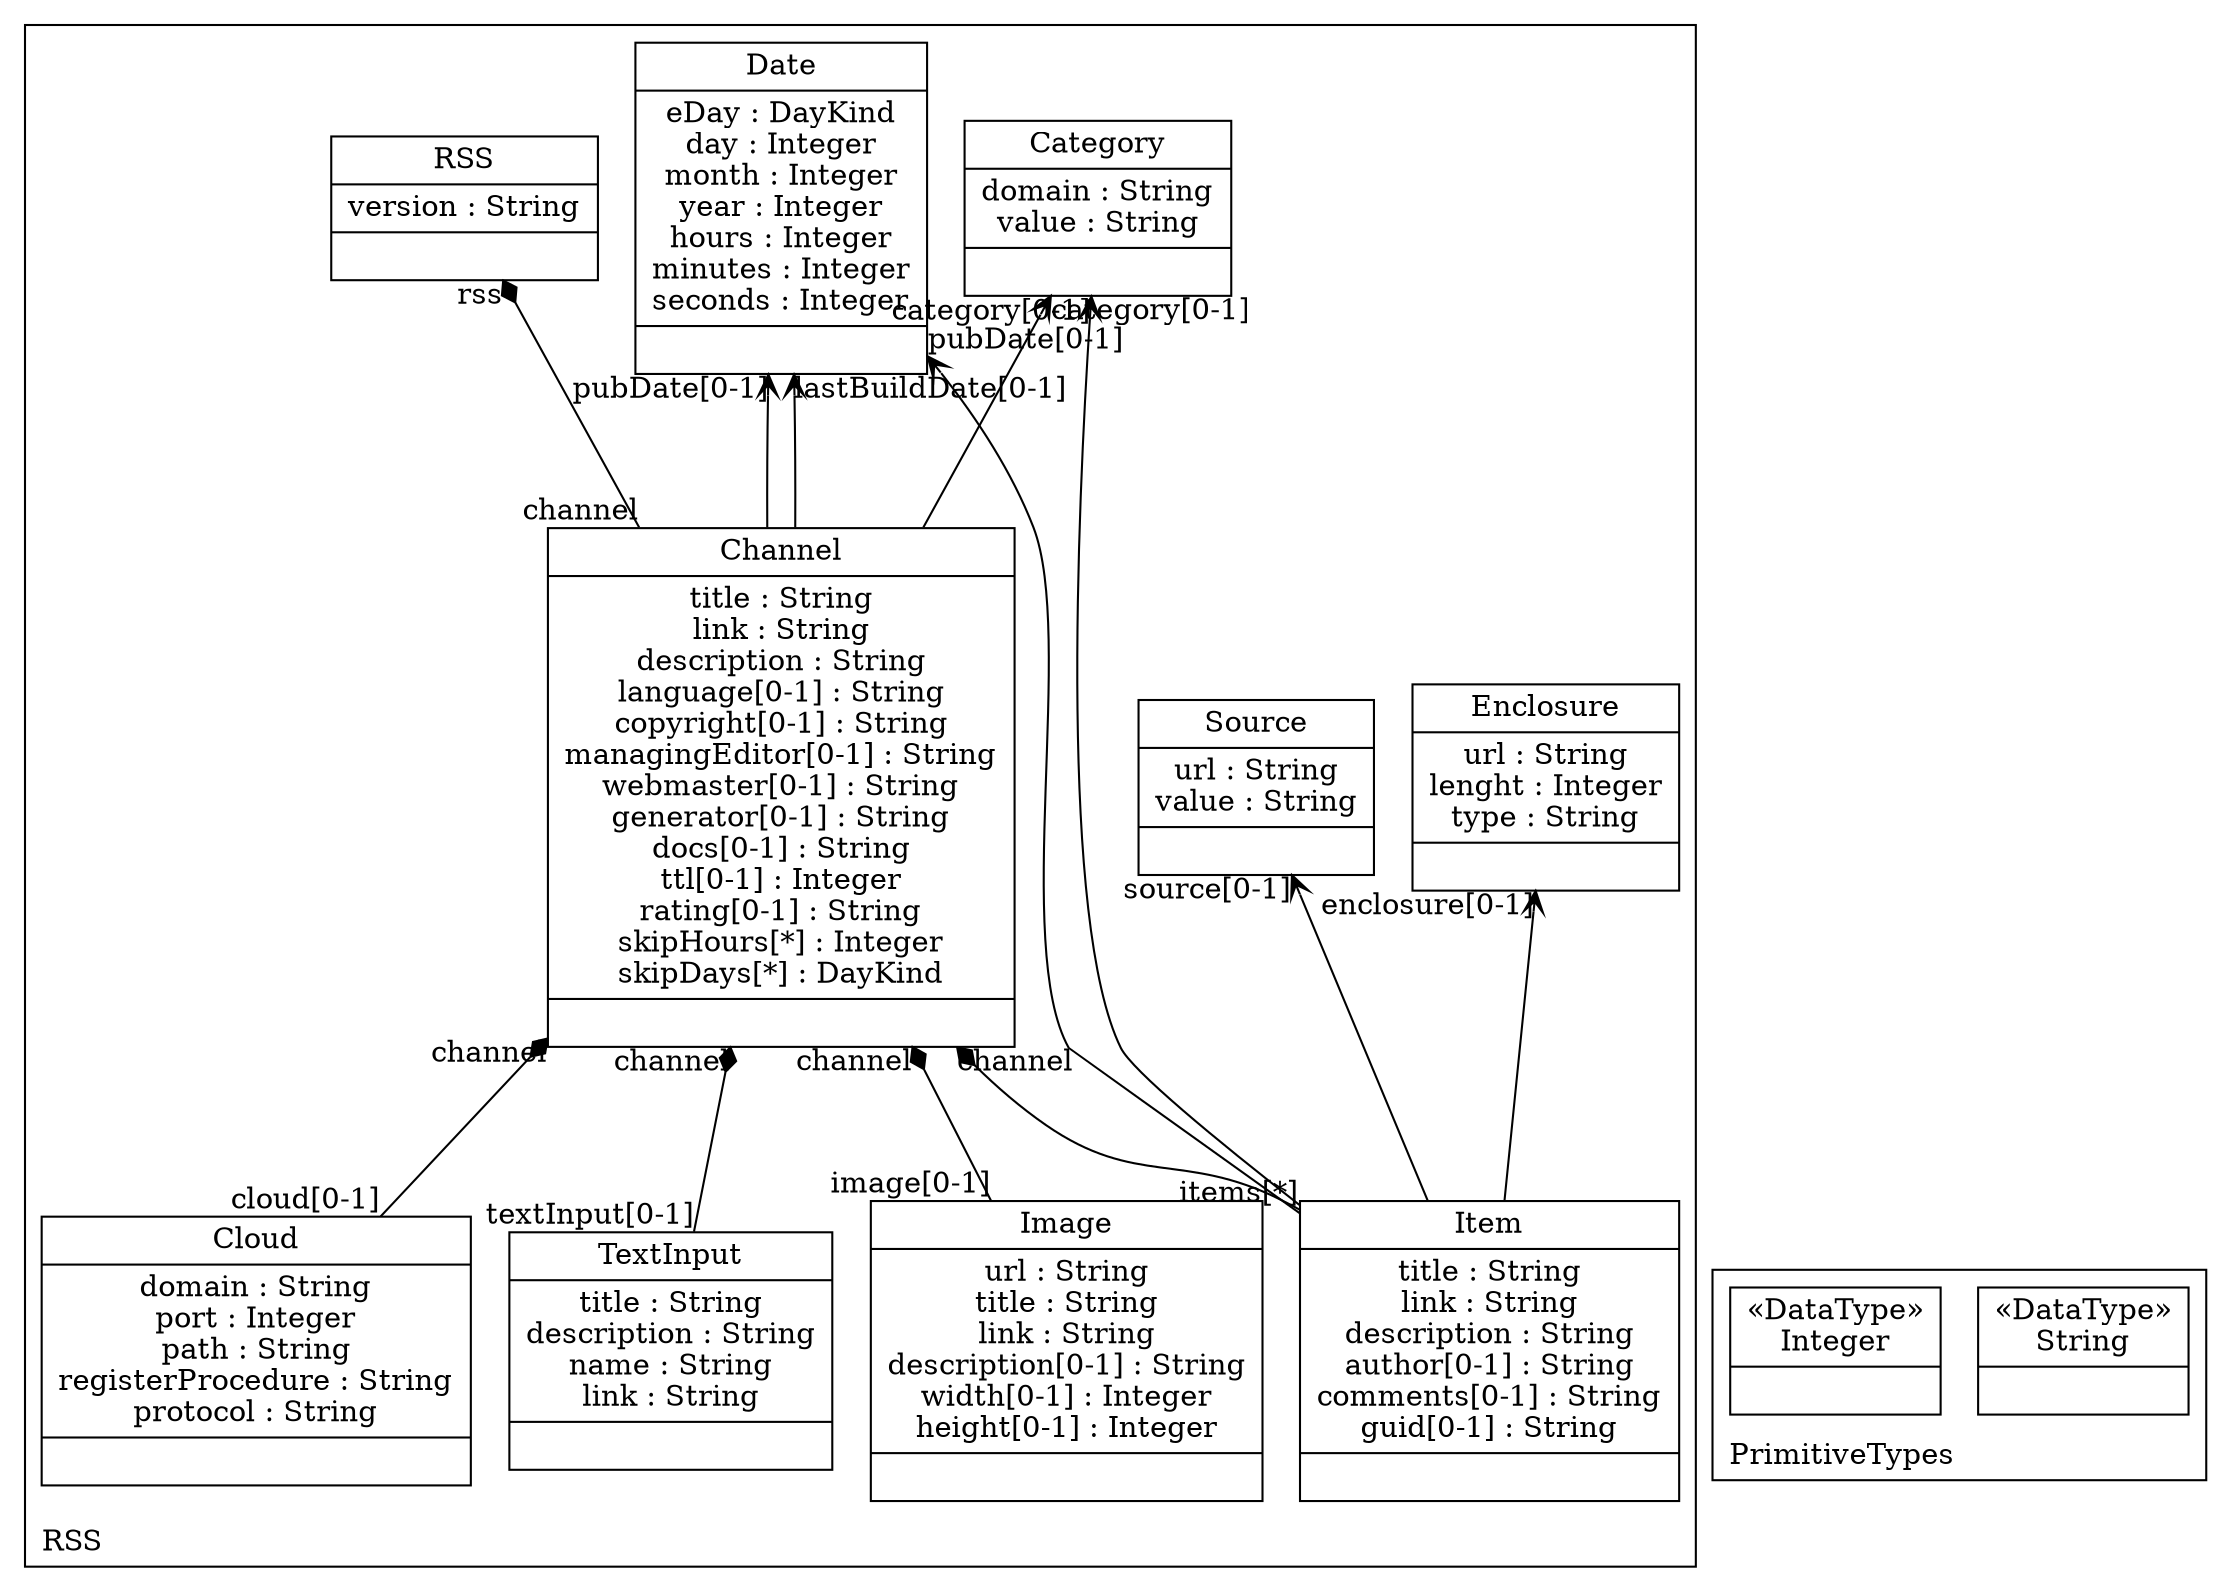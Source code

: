 digraph "KM3 Model in DOT" {
graph[rankdir=BT,labeljust=l,labelloc=t,nodeSep=0.75,compound=true];
 subgraph "cluster_RSS"{
labelloc=t
color=black
label=RSS
 node[shape=record];
RSS[label="{RSS|version : String| }"]
;
 node[shape=record];
Channel[label="{Channel|title : String\nlink : String\ndescription : String\nlanguage[0-1] : String\ncopyright[0-1] : String\nmanagingEditor[0-1] : String\nwebmaster[0-1] : String\ngenerator[0-1] : String\ndocs[0-1] : String\nttl[0-1] : Integer\nrating[0-1] : String\nskipHours[*] : Integer\nskipDays[*] : DayKind| }"]
 Channel->RSS[arrowhead=diamond,arrowtail=none,headlabel="rss",taillabel="channel",group=RSS,minlen=2,constraint=true,]
 Channel->Date[arrowhead=vee,arrowtail=diamond,headlabel="pubDate[0-1]",group=Date,minlen=2,constraint=true,]
 Channel->Date[arrowhead=vee,arrowtail=diamond,headlabel="lastBuildDate[0-1]",group=Date,minlen=2,constraint=true,]
 Channel->Category[arrowhead=vee,arrowtail=diamond,headlabel="category[0-1]",group=Category,minlen=2,constraint=true,]
;
 node[shape=record];
Item[label="{Item|title : String\nlink : String\ndescription : String\nauthor[0-1] : String\ncomments[0-1] : String\nguid[0-1] : String| }"]
 Item->Source[arrowhead=vee,arrowtail=diamond,headlabel="source[0-1]",group=Source,minlen=2,constraint=true,]
 Item->Date[arrowhead=vee,arrowtail=diamond,headlabel="pubDate[0-1]",group=Date,minlen=2,constraint=true,]
 Item->Enclosure[arrowhead=vee,arrowtail=diamond,headlabel="enclosure[0-1]",group=Enclosure,minlen=2,constraint=true,]
 Item->Category[arrowhead=vee,arrowtail=diamond,headlabel="category[0-1]",group=Category,minlen=2,constraint=true,]
 Item->Channel[arrowhead=diamond,arrowtail=none,headlabel="channel",taillabel="items[*]",group=Channel,minlen=2,constraint=true,]
;
 node[shape=record];
Image[label="{Image|url : String\ntitle : String\nlink : String\ndescription[0-1] : String\nwidth[0-1] : Integer\nheight[0-1] : Integer| }"]
 Image->Channel[arrowhead=diamond,arrowtail=none,headlabel="channel",taillabel="image[0-1]",group=Channel,minlen=2,constraint=true,]
;
 node[shape=record];
TextInput[label="{TextInput|title : String\ndescription : String\nname : String\nlink : String| }"]
 TextInput->Channel[arrowhead=diamond,arrowtail=none,headlabel="channel",taillabel="textInput[0-1]",group=Channel,minlen=2,constraint=true,]
;
 node[shape=record];
Cloud[label="{Cloud|domain : String\nport : Integer\npath : String\nregisterProcedure : String\nprotocol : String| }"]
 Cloud->Channel[arrowhead=diamond,arrowtail=none,headlabel="channel",taillabel="cloud[0-1]",group=Channel,minlen=2,constraint=true,]
;
 node[shape=record];
Category[label="{Category|domain : String\nvalue : String| }"]
;
 node[shape=record];
Enclosure[label="{Enclosure|url : String\nlenght : Integer\ntype : String| }"]
;
 node[shape=record];
Source[label="{Source|url : String\nvalue : String| }"]
;
 node[shape=record];
Date[label="{Date|eDay : DayKind\nday : Integer\nmonth : Integer\nyear : Integer\nhours : Integer\nminutes : Integer\nseconds : Integer| }"]
;

} subgraph "cluster_PrimitiveTypes"{
labelloc=t
color=black
label=PrimitiveTypes
 node[shape=record];
String[label="{&#171;DataType&#187;\nString|}"]
;
 node[shape=record];
Integer[label="{&#171;DataType&#187;\nInteger|}"]
;

}
}